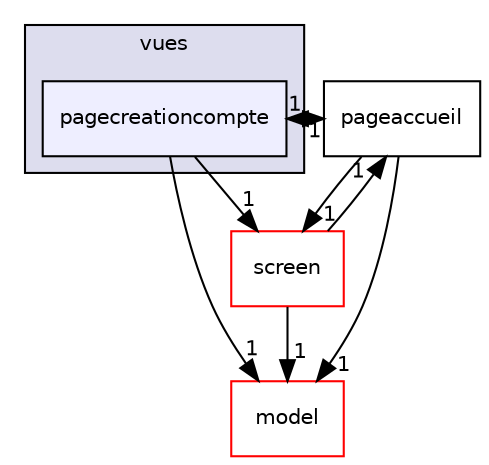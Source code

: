 digraph "/home/sacha/Documents/Fac/L3_S5/CPOA/Projet/Dev/ShareCount/vues/pagecreationcompte" {
  compound=true
  node [ fontsize="10", fontname="Helvetica"];
  edge [ labelfontsize="10", labelfontname="Helvetica"];
  subgraph clusterdir_595c3ed372cc279b2f91c4681d5b0e80 {
    graph [ bgcolor="#ddddee", pencolor="black", label="vues" fontname="Helvetica", fontsize="10", URL="dir_595c3ed372cc279b2f91c4681d5b0e80.html"]
  dir_eb1e75a3081d733c1b5c9ee74cbac408 [shape=box, label="pagecreationcompte", style="filled", fillcolor="#eeeeff", pencolor="black", URL="dir_eb1e75a3081d733c1b5c9ee74cbac408.html"];
  }
  dir_2298e17677cc44fa7e15e7becd00daaa [shape=box label="pageaccueil" URL="dir_2298e17677cc44fa7e15e7becd00daaa.html"];
  dir_d686753603722e47837e58f0ba777cfb [shape=box label="screen" fillcolor="white" style="filled" color="red" URL="dir_d686753603722e47837e58f0ba777cfb.html"];
  dir_3f14f6767c31cb4a1d22c13c18cc6fc3 [shape=box label="model" fillcolor="white" style="filled" color="red" URL="dir_3f14f6767c31cb4a1d22c13c18cc6fc3.html"];
  dir_2298e17677cc44fa7e15e7becd00daaa->dir_eb1e75a3081d733c1b5c9ee74cbac408 [headlabel="1", labeldistance=1.5 headhref="dir_000012_000013.html"];
  dir_2298e17677cc44fa7e15e7becd00daaa->dir_d686753603722e47837e58f0ba777cfb [headlabel="1", labeldistance=1.5 headhref="dir_000012_000009.html"];
  dir_2298e17677cc44fa7e15e7becd00daaa->dir_3f14f6767c31cb4a1d22c13c18cc6fc3 [headlabel="1", labeldistance=1.5 headhref="dir_000012_000000.html"];
  dir_eb1e75a3081d733c1b5c9ee74cbac408->dir_2298e17677cc44fa7e15e7becd00daaa [headlabel="1", labeldistance=1.5 headhref="dir_000013_000012.html"];
  dir_eb1e75a3081d733c1b5c9ee74cbac408->dir_d686753603722e47837e58f0ba777cfb [headlabel="1", labeldistance=1.5 headhref="dir_000013_000009.html"];
  dir_eb1e75a3081d733c1b5c9ee74cbac408->dir_3f14f6767c31cb4a1d22c13c18cc6fc3 [headlabel="1", labeldistance=1.5 headhref="dir_000013_000000.html"];
  dir_d686753603722e47837e58f0ba777cfb->dir_2298e17677cc44fa7e15e7becd00daaa [headlabel="1", labeldistance=1.5 headhref="dir_000009_000012.html"];
  dir_d686753603722e47837e58f0ba777cfb->dir_3f14f6767c31cb4a1d22c13c18cc6fc3 [headlabel="1", labeldistance=1.5 headhref="dir_000009_000000.html"];
}
